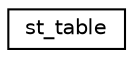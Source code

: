 digraph "Graphical Class Hierarchy"
{
  edge [fontname="Helvetica",fontsize="10",labelfontname="Helvetica",labelfontsize="10"];
  node [fontname="Helvetica",fontsize="10",shape=record];
  rankdir="LR";
  Node1 [label="st_table",height=0.2,width=0.4,color="black", fillcolor="white", style="filled",URL="$structst__table.html",tooltip="Symbol table header. "];
}
